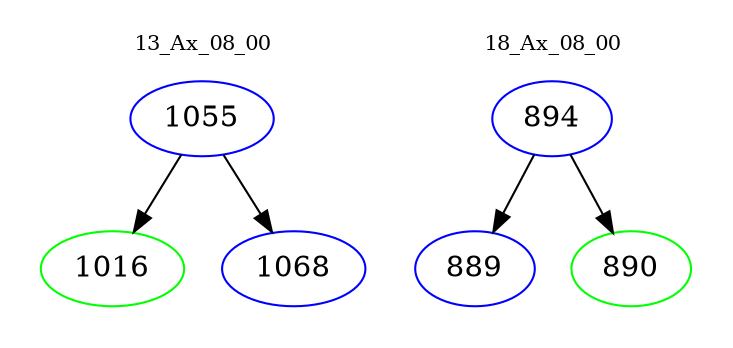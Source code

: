 digraph{
subgraph cluster_0 {
color = white
label = "13_Ax_08_00";
fontsize=10;
T0_1055 [label="1055", color="blue"]
T0_1055 -> T0_1016 [color="black"]
T0_1016 [label="1016", color="green"]
T0_1055 -> T0_1068 [color="black"]
T0_1068 [label="1068", color="blue"]
}
subgraph cluster_1 {
color = white
label = "18_Ax_08_00";
fontsize=10;
T1_894 [label="894", color="blue"]
T1_894 -> T1_889 [color="black"]
T1_889 [label="889", color="blue"]
T1_894 -> T1_890 [color="black"]
T1_890 [label="890", color="green"]
}
}
